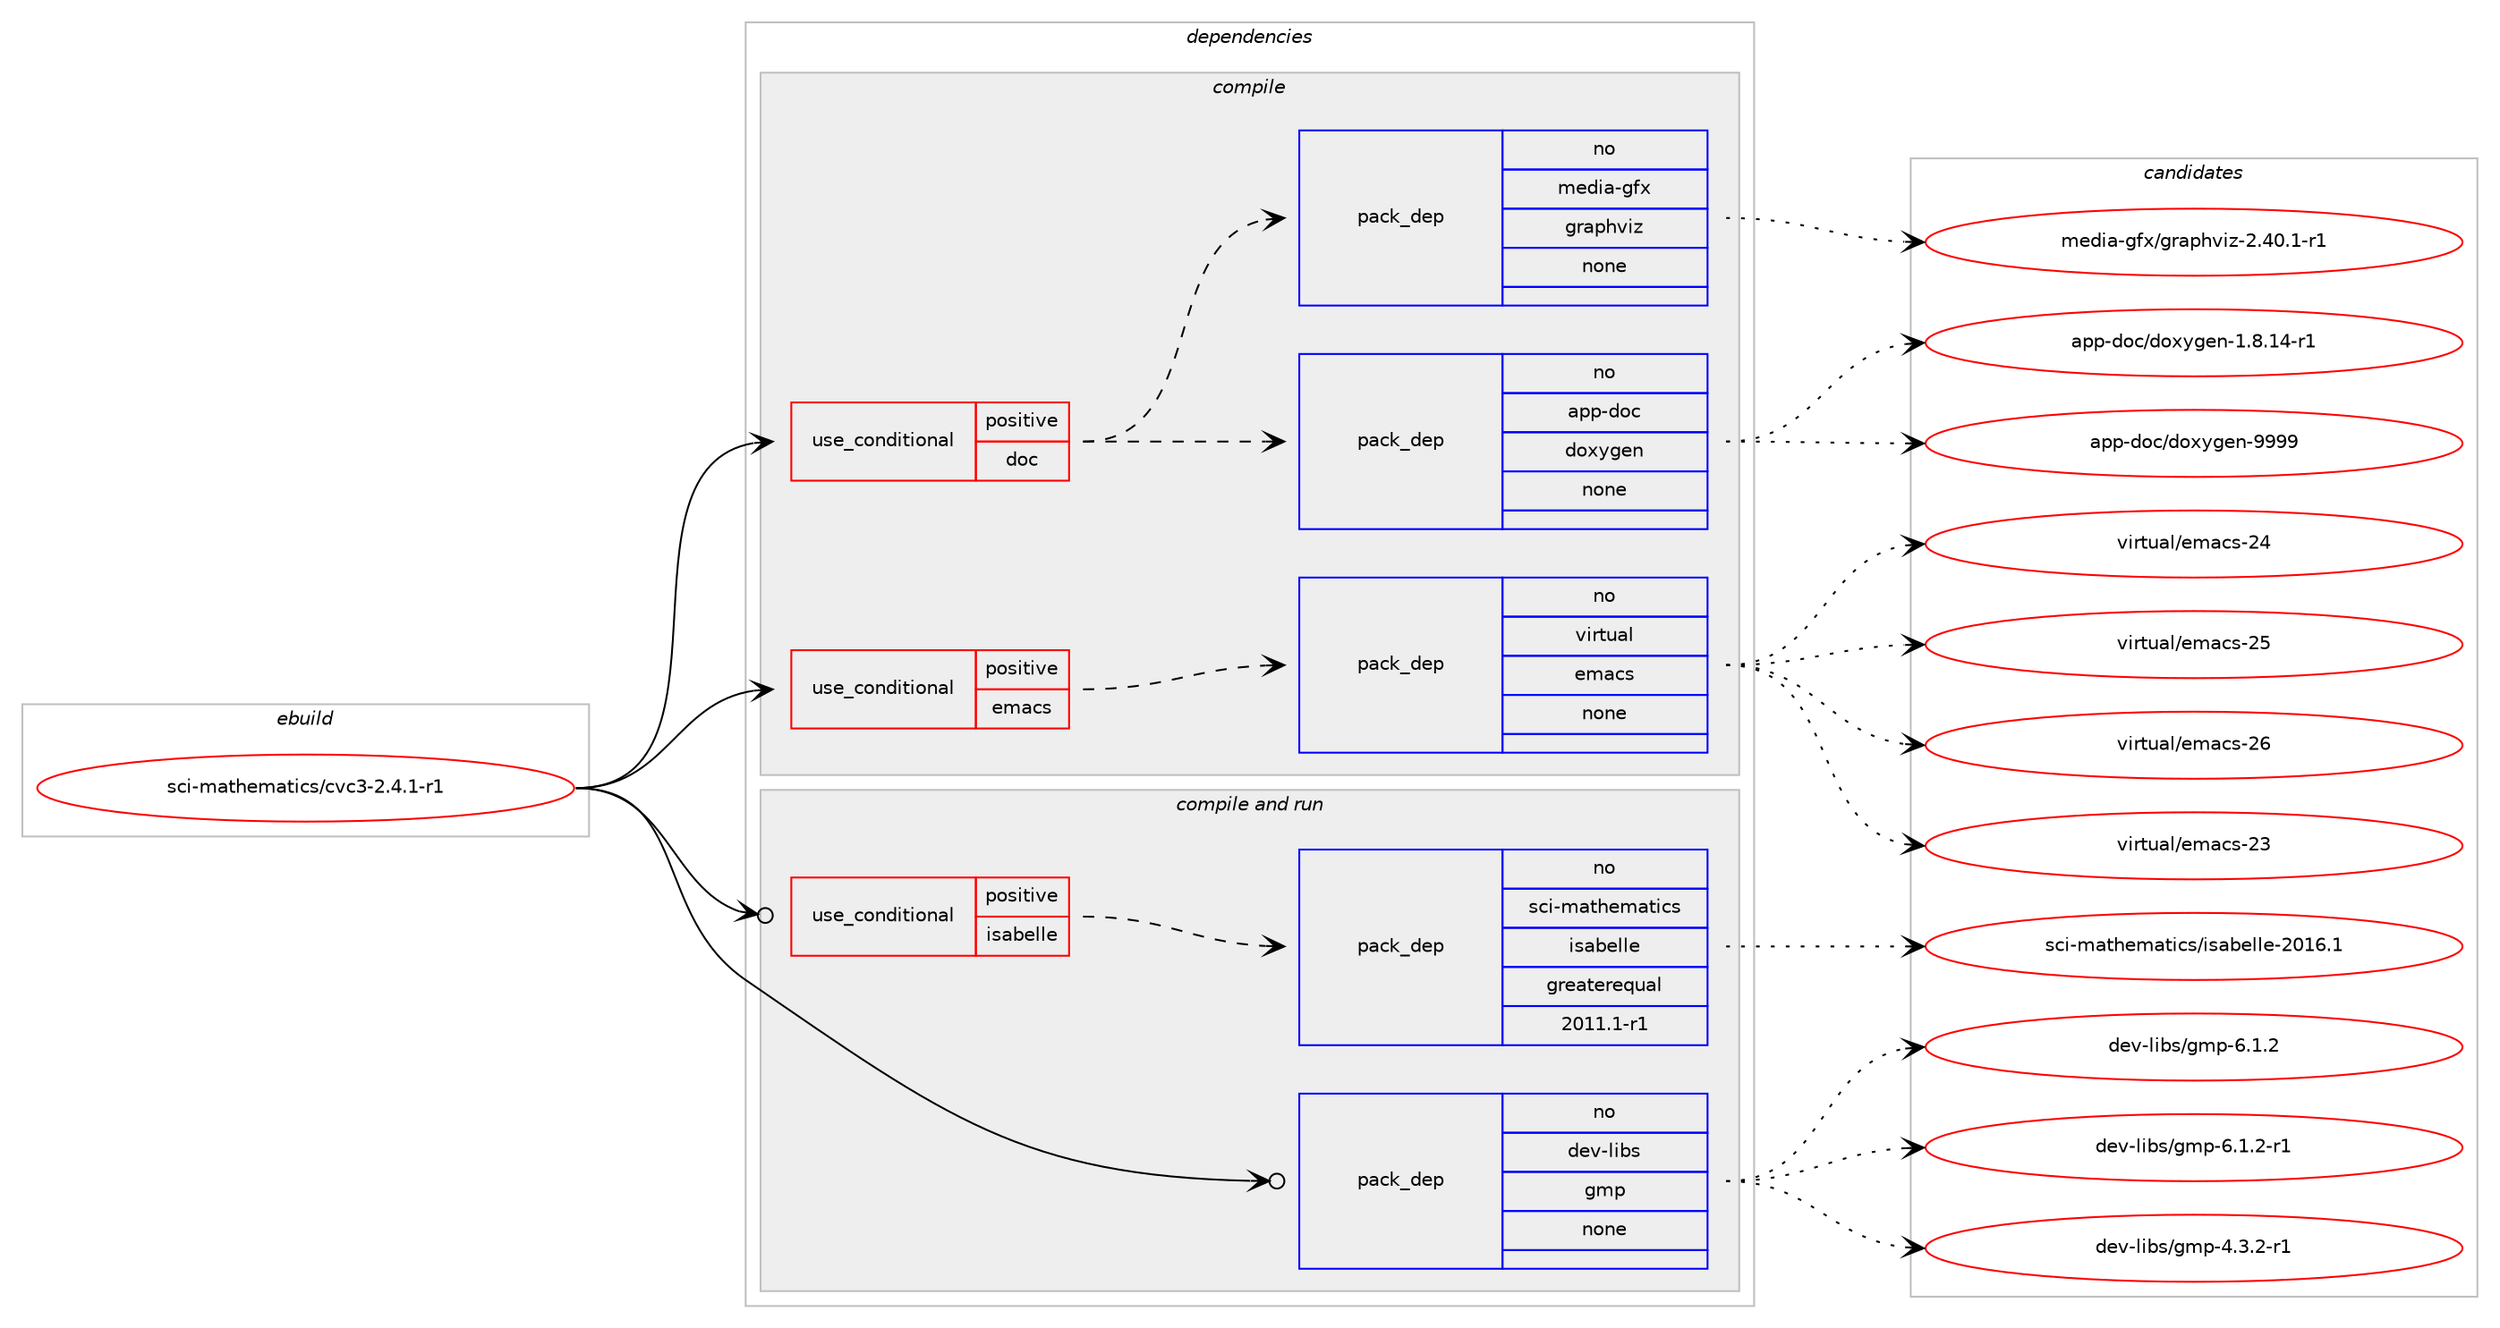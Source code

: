 digraph prolog {

# *************
# Graph options
# *************

newrank=true;
concentrate=true;
compound=true;
graph [rankdir=LR,fontname=Helvetica,fontsize=10,ranksep=1.5];#, ranksep=2.5, nodesep=0.2];
edge  [arrowhead=vee];
node  [fontname=Helvetica,fontsize=10];

# **********
# The ebuild
# **********

subgraph cluster_leftcol {
color=gray;
rank=same;
label=<<i>ebuild</i>>;
id [label="sci-mathematics/cvc3-2.4.1-r1", color=red, width=4, href="../sci-mathematics/cvc3-2.4.1-r1.svg"];
}

# ****************
# The dependencies
# ****************

subgraph cluster_midcol {
color=gray;
label=<<i>dependencies</i>>;
subgraph cluster_compile {
fillcolor="#eeeeee";
style=filled;
label=<<i>compile</i>>;
subgraph cond454442 {
dependency1697936 [label=<<TABLE BORDER="0" CELLBORDER="1" CELLSPACING="0" CELLPADDING="4"><TR><TD ROWSPAN="3" CELLPADDING="10">use_conditional</TD></TR><TR><TD>positive</TD></TR><TR><TD>doc</TD></TR></TABLE>>, shape=none, color=red];
subgraph pack1215666 {
dependency1697937 [label=<<TABLE BORDER="0" CELLBORDER="1" CELLSPACING="0" CELLPADDING="4" WIDTH="220"><TR><TD ROWSPAN="6" CELLPADDING="30">pack_dep</TD></TR><TR><TD WIDTH="110">no</TD></TR><TR><TD>app-doc</TD></TR><TR><TD>doxygen</TD></TR><TR><TD>none</TD></TR><TR><TD></TD></TR></TABLE>>, shape=none, color=blue];
}
dependency1697936:e -> dependency1697937:w [weight=20,style="dashed",arrowhead="vee"];
subgraph pack1215667 {
dependency1697938 [label=<<TABLE BORDER="0" CELLBORDER="1" CELLSPACING="0" CELLPADDING="4" WIDTH="220"><TR><TD ROWSPAN="6" CELLPADDING="30">pack_dep</TD></TR><TR><TD WIDTH="110">no</TD></TR><TR><TD>media-gfx</TD></TR><TR><TD>graphviz</TD></TR><TR><TD>none</TD></TR><TR><TD></TD></TR></TABLE>>, shape=none, color=blue];
}
dependency1697936:e -> dependency1697938:w [weight=20,style="dashed",arrowhead="vee"];
}
id:e -> dependency1697936:w [weight=20,style="solid",arrowhead="vee"];
subgraph cond454443 {
dependency1697939 [label=<<TABLE BORDER="0" CELLBORDER="1" CELLSPACING="0" CELLPADDING="4"><TR><TD ROWSPAN="3" CELLPADDING="10">use_conditional</TD></TR><TR><TD>positive</TD></TR><TR><TD>emacs</TD></TR></TABLE>>, shape=none, color=red];
subgraph pack1215668 {
dependency1697940 [label=<<TABLE BORDER="0" CELLBORDER="1" CELLSPACING="0" CELLPADDING="4" WIDTH="220"><TR><TD ROWSPAN="6" CELLPADDING="30">pack_dep</TD></TR><TR><TD WIDTH="110">no</TD></TR><TR><TD>virtual</TD></TR><TR><TD>emacs</TD></TR><TR><TD>none</TD></TR><TR><TD></TD></TR></TABLE>>, shape=none, color=blue];
}
dependency1697939:e -> dependency1697940:w [weight=20,style="dashed",arrowhead="vee"];
}
id:e -> dependency1697939:w [weight=20,style="solid",arrowhead="vee"];
}
subgraph cluster_compileandrun {
fillcolor="#eeeeee";
style=filled;
label=<<i>compile and run</i>>;
subgraph cond454444 {
dependency1697941 [label=<<TABLE BORDER="0" CELLBORDER="1" CELLSPACING="0" CELLPADDING="4"><TR><TD ROWSPAN="3" CELLPADDING="10">use_conditional</TD></TR><TR><TD>positive</TD></TR><TR><TD>isabelle</TD></TR></TABLE>>, shape=none, color=red];
subgraph pack1215669 {
dependency1697942 [label=<<TABLE BORDER="0" CELLBORDER="1" CELLSPACING="0" CELLPADDING="4" WIDTH="220"><TR><TD ROWSPAN="6" CELLPADDING="30">pack_dep</TD></TR><TR><TD WIDTH="110">no</TD></TR><TR><TD>sci-mathematics</TD></TR><TR><TD>isabelle</TD></TR><TR><TD>greaterequal</TD></TR><TR><TD>2011.1-r1</TD></TR></TABLE>>, shape=none, color=blue];
}
dependency1697941:e -> dependency1697942:w [weight=20,style="dashed",arrowhead="vee"];
}
id:e -> dependency1697941:w [weight=20,style="solid",arrowhead="odotvee"];
subgraph pack1215670 {
dependency1697943 [label=<<TABLE BORDER="0" CELLBORDER="1" CELLSPACING="0" CELLPADDING="4" WIDTH="220"><TR><TD ROWSPAN="6" CELLPADDING="30">pack_dep</TD></TR><TR><TD WIDTH="110">no</TD></TR><TR><TD>dev-libs</TD></TR><TR><TD>gmp</TD></TR><TR><TD>none</TD></TR><TR><TD></TD></TR></TABLE>>, shape=none, color=blue];
}
id:e -> dependency1697943:w [weight=20,style="solid",arrowhead="odotvee"];
}
subgraph cluster_run {
fillcolor="#eeeeee";
style=filled;
label=<<i>run</i>>;
}
}

# **************
# The candidates
# **************

subgraph cluster_choices {
rank=same;
color=gray;
label=<<i>candidates</i>>;

subgraph choice1215666 {
color=black;
nodesep=1;
choice97112112451001119947100111120121103101110454946564649524511449 [label="app-doc/doxygen-1.8.14-r1", color=red, width=4,href="../app-doc/doxygen-1.8.14-r1.svg"];
choice971121124510011199471001111201211031011104557575757 [label="app-doc/doxygen-9999", color=red, width=4,href="../app-doc/doxygen-9999.svg"];
dependency1697937:e -> choice97112112451001119947100111120121103101110454946564649524511449:w [style=dotted,weight="100"];
dependency1697937:e -> choice971121124510011199471001111201211031011104557575757:w [style=dotted,weight="100"];
}
subgraph choice1215667 {
color=black;
nodesep=1;
choice10910110010597451031021204710311497112104118105122455046524846494511449 [label="media-gfx/graphviz-2.40.1-r1", color=red, width=4,href="../media-gfx/graphviz-2.40.1-r1.svg"];
dependency1697938:e -> choice10910110010597451031021204710311497112104118105122455046524846494511449:w [style=dotted,weight="100"];
}
subgraph choice1215668 {
color=black;
nodesep=1;
choice11810511411611797108471011099799115455051 [label="virtual/emacs-23", color=red, width=4,href="../virtual/emacs-23.svg"];
choice11810511411611797108471011099799115455052 [label="virtual/emacs-24", color=red, width=4,href="../virtual/emacs-24.svg"];
choice11810511411611797108471011099799115455053 [label="virtual/emacs-25", color=red, width=4,href="../virtual/emacs-25.svg"];
choice11810511411611797108471011099799115455054 [label="virtual/emacs-26", color=red, width=4,href="../virtual/emacs-26.svg"];
dependency1697940:e -> choice11810511411611797108471011099799115455051:w [style=dotted,weight="100"];
dependency1697940:e -> choice11810511411611797108471011099799115455052:w [style=dotted,weight="100"];
dependency1697940:e -> choice11810511411611797108471011099799115455053:w [style=dotted,weight="100"];
dependency1697940:e -> choice11810511411611797108471011099799115455054:w [style=dotted,weight="100"];
}
subgraph choice1215669 {
color=black;
nodesep=1;
choice115991054510997116104101109971161059911547105115979810110810810145504849544649 [label="sci-mathematics/isabelle-2016.1", color=red, width=4,href="../sci-mathematics/isabelle-2016.1.svg"];
dependency1697942:e -> choice115991054510997116104101109971161059911547105115979810110810810145504849544649:w [style=dotted,weight="100"];
}
subgraph choice1215670 {
color=black;
nodesep=1;
choice1001011184510810598115471031091124552465146504511449 [label="dev-libs/gmp-4.3.2-r1", color=red, width=4,href="../dev-libs/gmp-4.3.2-r1.svg"];
choice100101118451081059811547103109112455446494650 [label="dev-libs/gmp-6.1.2", color=red, width=4,href="../dev-libs/gmp-6.1.2.svg"];
choice1001011184510810598115471031091124554464946504511449 [label="dev-libs/gmp-6.1.2-r1", color=red, width=4,href="../dev-libs/gmp-6.1.2-r1.svg"];
dependency1697943:e -> choice1001011184510810598115471031091124552465146504511449:w [style=dotted,weight="100"];
dependency1697943:e -> choice100101118451081059811547103109112455446494650:w [style=dotted,weight="100"];
dependency1697943:e -> choice1001011184510810598115471031091124554464946504511449:w [style=dotted,weight="100"];
}
}

}
